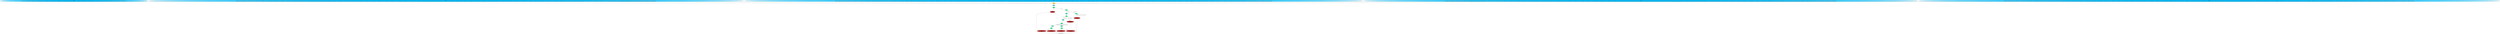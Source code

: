 strict digraph "compose( ,  )" {
	node [label="\N"];
	"529:BL"	 [ast="<pyverilog.vparser.ast.Block object at 0x7f27dd0da990>",
		fillcolor=turquoise,
		label="529:BL",
		statements="[]",
		style=filled,
		typ=Block];
	"530:IF"	 [ast="<pyverilog.vparser.ast.IfStatement object at 0x7f27dd0dac90>",
		fillcolor=springgreen,
		label="530:IF",
		statements="[]",
		style=filled,
		typ=IfStatement];
	"529:BL" -> "530:IF"	 [cond="[]",
		lineno=None];
	"533:BL"	 [ast="<pyverilog.vparser.ast.Block object at 0x7f27dd0dad10>",
		fillcolor=turquoise,
		label="533:BL",
		statements="[]",
		style=filled,
		typ=Block];
	"534:IF"	 [ast="<pyverilog.vparser.ast.IfStatement object at 0x7f27dd0bc050>",
		fillcolor=springgreen,
		label="534:IF",
		statements="[]",
		style=filled,
		typ=IfStatement];
	"533:BL" -> "534:IF"	 [cond="[]",
		lineno=None];
	"525:BL"	 [ast="<pyverilog.vparser.ast.Block object at 0x7f27dd0da650>",
		fillcolor=turquoise,
		label="525:BL",
		statements="[]",
		style=filled,
		typ=Block];
	"526:IF"	 [ast="<pyverilog.vparser.ast.IfStatement object at 0x7f27dd0da7d0>",
		fillcolor=springgreen,
		label="526:IF",
		statements="[]",
		style=filled,
		typ=IfStatement];
	"525:BL" -> "526:IF"	 [cond="[]",
		lineno=None];
	"537:NS"	 [ast="<pyverilog.vparser.ast.NonblockingSubstitution object at 0x7f27dd0bc250>",
		fillcolor=firebrick,
		label="537:NS
id_ok <= #Tp match_df_std;",
		statements="[<pyverilog.vparser.ast.NonblockingSubstitution object at 0x7f27dd0bc250>]",
		style=filled,
		typ=NonblockingSubstitution];
	"Leaf_524:AL"	 [def_var="['id_ok']",
		label="Leaf_524:AL"];
	"537:NS" -> "Leaf_524:AL"	 [cond="[]",
		lineno=None];
	"540:BL"	 [ast="<pyverilog.vparser.ast.Block object at 0x7f27dd0dacd0>",
		fillcolor=turquoise,
		label="540:BL",
		statements="[]",
		style=filled,
		typ=Block];
	"541:IF"	 [ast="<pyverilog.vparser.ast.IfStatement object at 0x7f27dd0bc550>",
		fillcolor=springgreen,
		label="541:IF",
		statements="[]",
		style=filled,
		typ=IfStatement];
	"540:BL" -> "541:IF"	 [cond="[]",
		lineno=None];
	"542:NS"	 [ast="<pyverilog.vparser.ast.NonblockingSubstitution object at 0x7f27dd0bc510>",
		fillcolor=firebrick,
		label="542:NS
id_ok <= #Tp match_sf_ext;",
		statements="[<pyverilog.vparser.ast.NonblockingSubstitution object at 0x7f27dd0bc510>]",
		style=filled,
		typ=NonblockingSubstitution];
	"541:IF" -> "542:NS"	 [cond="['ide']",
		label=ide,
		lineno=541];
	"544:NS"	 [ast="<pyverilog.vparser.ast.NonblockingSubstitution object at 0x7f27dd0bc750>",
		fillcolor=firebrick,
		label="544:NS
id_ok <= #Tp match_sf_std;",
		statements="[<pyverilog.vparser.ast.NonblockingSubstitution object at 0x7f27dd0bc750>]",
		style=filled,
		typ=NonblockingSubstitution];
	"541:IF" -> "544:NS"	 [cond="['ide']",
		label="!(ide)",
		lineno=541];
	"524:AL"	 [ast="<pyverilog.vparser.ast.Always object at 0x7f27dd0da690>",
		clk_sens=True,
		fillcolor=gold,
		label="524:AL",
		sens="['clk', 'rst']",
		statements="[]",
		style=filled,
		typ=Always,
		use_var="['go_rx_inter', 'match_sf_ext', 'extended_mode', 'match_sf_std', 'acceptance_filter_mode', 'reset_mode', 'go_error_frame', 'match_\
df_ext', 'match_df_std', 'go_rx_crc_lim', 'rst', 'ide', 'match']"];
	"524:AL" -> "525:BL"	 [cond="[]",
		lineno=None];
	"551:NS"	 [ast="<pyverilog.vparser.ast.NonblockingSubstitution object at 0x7f27dd0bcbd0>",
		fillcolor=firebrick,
		label="551:NS
id_ok <= #Tp 1'b0;",
		statements="[<pyverilog.vparser.ast.NonblockingSubstitution object at 0x7f27dd0bcbd0>]",
		style=filled,
		typ=NonblockingSubstitution];
	"551:NS" -> "Leaf_524:AL"	 [cond="[]",
		lineno=None];
	"353:AS"	 [ast="<pyverilog.vparser.ast.Assign object at 0x7f27dd0ae550>",
		def_var="['match']",
		fillcolor=deepskyblue,
		label="353:AS
match = ((id[3] == acceptance_code_0[0]) | acceptance_mask_0[0]) & ((id[4] == acceptance_code_0[1]) | acceptance_mask_0[1]) & ((\
id[5] == acceptance_code_0[2]) | acceptance_mask_0[2]) & ((id[6] == acceptance_code_0[3]) | acceptance_mask_0[3]) & ((id[7] == acceptance_\
code_0[4]) | acceptance_mask_0[4]) & ((id[8] == acceptance_code_0[5]) | acceptance_mask_0[5]) & ((id[9] == acceptance_code_0[6]) | \
acceptance_mask_0[6]) & ((id[10] == acceptance_code_0[7]) | acceptance_mask_0[7]);",
		statements="[]",
		style=filled,
		typ=Assign,
		use_var="['id', 'acceptance_code_0', 'acceptance_mask_0', 'id', 'acceptance_code_0', 'acceptance_mask_0', 'id', 'acceptance_code_0', 'acceptance_\
mask_0', 'id', 'acceptance_code_0', 'acceptance_mask_0', 'id', 'acceptance_code_0', 'acceptance_mask_0', 'id', 'acceptance_code_\
0', 'acceptance_mask_0', 'id', 'acceptance_code_0', 'acceptance_mask_0', 'id', 'acceptance_code_0', 'acceptance_mask_0']"];
	"353:AS" -> "524:AL";
	"532:IF"	 [ast="<pyverilog.vparser.ast.IfStatement object at 0x7f27dd0bc0d0>",
		fillcolor=springgreen,
		label="532:IF",
		statements="[]",
		style=filled,
		typ=IfStatement];
	"532:IF" -> "533:BL"	 [cond="['acceptance_filter_mode']",
		label="(~acceptance_filter_mode)",
		lineno=532];
	"532:IF" -> "540:BL"	 [cond="['acceptance_filter_mode']",
		label="!((~acceptance_filter_mode))",
		lineno=532];
	"527:NS"	 [ast="<pyverilog.vparser.ast.NonblockingSubstitution object at 0x7f27dd0da810>",
		fillcolor=firebrick,
		label="527:NS
id_ok <= 1'b0;",
		statements="[<pyverilog.vparser.ast.NonblockingSubstitution object at 0x7f27dd0da810>]",
		style=filled,
		typ=NonblockingSubstitution];
	"527:NS" -> "Leaf_524:AL"	 [cond="[]",
		lineno=None];
	"482:AS"	 [ast="<pyverilog.vparser.ast.Assign object at 0x7f27dd0c7a50>",
		def_var="['match_df_ext']",
		fillcolor=deepskyblue,
		label="482:AS
match_df_ext = ((id[21] == acceptance_code_0[0]) | acceptance_mask_0[0]) & ((id[22] == acceptance_code_0[1]) | acceptance_\
mask_0[1]) & ((id[23] == acceptance_code_0[2]) | acceptance_mask_0[2]) & ((id[24] == acceptance_code_0[3]) | acceptance_mask_0[3]) & ((\
id[25] == acceptance_code_0[4]) | acceptance_mask_0[4]) & ((id[26] == acceptance_code_0[5]) | acceptance_mask_0[5]) & ((id[27] == \
acceptance_code_0[6]) | acceptance_mask_0[6]) & ((id[28] == acceptance_code_0[7]) | acceptance_mask_0[7]) & ((id[13] == acceptance_\
code_1[0]) | acceptance_mask_1[0]) & ((id[14] == acceptance_code_1[1]) | acceptance_mask_1[1]) & ((id[15] == acceptance_code_1[2]) | \
acceptance_mask_1[2]) & ((id[16] == acceptance_code_1[3]) | acceptance_mask_1[3]) & ((id[17] == acceptance_code_1[4]) | acceptance_\
mask_1[4]) & ((id[18] == acceptance_code_1[5]) | acceptance_mask_1[5]) & ((id[19] == acceptance_code_1[6]) | acceptance_mask_1[6]) & ((\
id[20] == acceptance_code_1[7]) | acceptance_mask_1[7]) | ((id[21] == acceptance_code_2[0]) | acceptance_mask_2[0]) & ((id[22] == \
acceptance_code_2[1]) | acceptance_mask_2[1]) & ((id[23] == acceptance_code_2[2]) | acceptance_mask_2[2]) & ((id[24] == acceptance_\
code_2[3]) | acceptance_mask_2[3]) & ((id[25] == acceptance_code_2[4]) | acceptance_mask_2[4]) & ((id[26] == acceptance_code_2[5]) | \
acceptance_mask_2[5]) & ((id[27] == acceptance_code_2[6]) | acceptance_mask_2[6]) & ((id[28] == acceptance_code_2[7]) | acceptance_\
mask_2[7]) & ((id[13] == acceptance_code_3[0]) | acceptance_mask_3[0]) & ((id[14] == acceptance_code_3[1]) | acceptance_mask_3[1]) & ((\
id[15] == acceptance_code_3[2]) | acceptance_mask_3[2]) & ((id[16] == acceptance_code_3[3]) | acceptance_mask_3[3]) & ((id[17] == \
acceptance_code_3[4]) | acceptance_mask_3[4]) & ((id[18] == acceptance_code_3[5]) | acceptance_mask_3[5]) & ((id[19] == acceptance_\
code_3[6]) | acceptance_mask_3[6]) & ((id[20] == acceptance_code_3[7]) | acceptance_mask_3[7]);",
		statements="[]",
		style=filled,
		typ=Assign,
		use_var="['id', 'acceptance_code_0', 'acceptance_mask_0', 'id', 'acceptance_code_0', 'acceptance_mask_0', 'id', 'acceptance_code_0', 'acceptance_\
mask_0', 'id', 'acceptance_code_0', 'acceptance_mask_0', 'id', 'acceptance_code_0', 'acceptance_mask_0', 'id', 'acceptance_code_\
0', 'acceptance_mask_0', 'id', 'acceptance_code_0', 'acceptance_mask_0', 'id', 'acceptance_code_0', 'acceptance_mask_0', 'id', '\
acceptance_code_1', 'acceptance_mask_1', 'id', 'acceptance_code_1', 'acceptance_mask_1', 'id', 'acceptance_code_1', 'acceptance_\
mask_1', 'id', 'acceptance_code_1', 'acceptance_mask_1', 'id', 'acceptance_code_1', 'acceptance_mask_1', 'id', 'acceptance_code_\
1', 'acceptance_mask_1', 'id', 'acceptance_code_1', 'acceptance_mask_1', 'id', 'acceptance_code_1', 'acceptance_mask_1', 'id', '\
acceptance_code_2', 'acceptance_mask_2', 'id', 'acceptance_code_2', 'acceptance_mask_2', 'id', 'acceptance_code_2', 'acceptance_\
mask_2', 'id', 'acceptance_code_2', 'acceptance_mask_2', 'id', 'acceptance_code_2', 'acceptance_mask_2', 'id', 'acceptance_code_\
2', 'acceptance_mask_2', 'id', 'acceptance_code_2', 'acceptance_mask_2', 'id', 'acceptance_code_2', 'acceptance_mask_2', 'id', '\
acceptance_code_3', 'acceptance_mask_3', 'id', 'acceptance_code_3', 'acceptance_mask_3', 'id', 'acceptance_code_3', 'acceptance_\
mask_3', 'id', 'acceptance_code_3', 'acceptance_mask_3', 'id', 'acceptance_code_3', 'acceptance_mask_3', 'id', 'acceptance_code_\
3', 'acceptance_mask_3', 'id', 'acceptance_code_3', 'acceptance_mask_3', 'id', 'acceptance_code_3', 'acceptance_mask_3']"];
	"482:AS" -> "524:AL";
	"535:NS"	 [ast="<pyverilog.vparser.ast.NonblockingSubstitution object at 0x7f27dd0dafd0>",
		fillcolor=firebrick,
		label="535:NS
id_ok <= #Tp match_df_ext;",
		statements="[<pyverilog.vparser.ast.NonblockingSubstitution object at 0x7f27dd0dafd0>]",
		style=filled,
		typ=NonblockingSubstitution];
	"535:NS" -> "Leaf_524:AL"	 [cond="[]",
		lineno=None];
	"439:AS"	 [ast="<pyverilog.vparser.ast.Assign object at 0x7f27dd365650>",
		def_var="['match_df_std']",
		fillcolor=deepskyblue,
		label="439:AS
match_df_std = ((id[3] == acceptance_code_0[0]) | acceptance_mask_0[0]) & ((id[4] == acceptance_code_0[1]) | acceptance_mask_\
0[1]) & ((id[5] == acceptance_code_0[2]) | acceptance_mask_0[2]) & ((id[6] == acceptance_code_0[3]) | acceptance_mask_0[3]) & ((\
id[7] == acceptance_code_0[4]) | acceptance_mask_0[4]) & ((id[8] == acceptance_code_0[5]) | acceptance_mask_0[5]) & ((id[9] == acceptance_\
code_0[6]) | acceptance_mask_0[6]) & ((id[10] == acceptance_code_0[7]) | acceptance_mask_0[7]) & ((rtr1 == acceptance_code_1[4]) | \
acceptance_mask_1[4]) & ((id[0] == acceptance_code_1[5]) | acceptance_mask_1[5]) & ((id[1] == acceptance_code_1[6]) | acceptance_\
mask_1[6]) & ((id[2] == acceptance_code_1[7]) | acceptance_mask_1[7]) & ((data0[0] == acceptance_code_3[0]) | acceptance_mask_3[\
0] | no_byte0) & ((data0[1] == acceptance_code_3[1]) | acceptance_mask_3[1] | no_byte0) & ((data0[2] == acceptance_code_3[2]) | \
acceptance_mask_3[2] | no_byte0) & ((data0[3] == acceptance_code_3[3]) | acceptance_mask_3[3] | no_byte0) & ((data0[4] == acceptance_\
code_1[0]) | acceptance_mask_1[0] | no_byte0) & ((data0[5] == acceptance_code_1[1]) | acceptance_mask_1[1] | no_byte0) & ((data0[\
6] == acceptance_code_1[2]) | acceptance_mask_1[2] | no_byte0) & ((data0[7] == acceptance_code_1[3]) | acceptance_mask_1[3] | no_\
byte0) | ((id[3] == acceptance_code_2[0]) | acceptance_mask_2[0]) & ((id[4] == acceptance_code_2[1]) | acceptance_mask_2[1]) & ((\
id[5] == acceptance_code_2[2]) | acceptance_mask_2[2]) & ((id[6] == acceptance_code_2[3]) | acceptance_mask_2[3]) & ((id[7] == acceptance_\
code_2[4]) | acceptance_mask_2[4]) & ((id[8] == acceptance_code_2[5]) | acceptance_mask_2[5]) & ((id[9] == acceptance_code_2[6]) | \
acceptance_mask_2[6]) & ((id[10] == acceptance_code_2[7]) | acceptance_mask_2[7]) & ((rtr1 == acceptance_code_3[4]) | acceptance_\
mask_3[4]) & ((id[0] == acceptance_code_3[5]) | acceptance_mask_3[5]) & ((id[1] == acceptance_code_3[6]) | acceptance_mask_3[6]) & ((\
id[2] == acceptance_code_3[7]) | acceptance_mask_3[7]);",
		statements="[]",
		style=filled,
		typ=Assign,
		use_var="['id', 'acceptance_code_0', 'acceptance_mask_0', 'id', 'acceptance_code_0', 'acceptance_mask_0', 'id', 'acceptance_code_0', 'acceptance_\
mask_0', 'id', 'acceptance_code_0', 'acceptance_mask_0', 'id', 'acceptance_code_0', 'acceptance_mask_0', 'id', 'acceptance_code_\
0', 'acceptance_mask_0', 'id', 'acceptance_code_0', 'acceptance_mask_0', 'id', 'acceptance_code_0', 'acceptance_mask_0', 'rtr1', '\
acceptance_code_1', 'acceptance_mask_1', 'id', 'acceptance_code_1', 'acceptance_mask_1', 'id', 'acceptance_code_1', 'acceptance_\
mask_1', 'id', 'acceptance_code_1', 'acceptance_mask_1', 'data0', 'acceptance_code_3', 'acceptance_mask_3', 'no_byte0', 'data0', '\
acceptance_code_3', 'acceptance_mask_3', 'no_byte0', 'data0', 'acceptance_code_3', 'acceptance_mask_3', 'no_byte0', 'data0', 'acceptance_\
code_3', 'acceptance_mask_3', 'no_byte0', 'data0', 'acceptance_code_1', 'acceptance_mask_1', 'no_byte0', 'data0', 'acceptance_code_\
1', 'acceptance_mask_1', 'no_byte0', 'data0', 'acceptance_code_1', 'acceptance_mask_1', 'no_byte0', 'data0', 'acceptance_code_1', '\
acceptance_mask_1', 'no_byte0', 'id', 'acceptance_code_2', 'acceptance_mask_2', 'id', 'acceptance_code_2', 'acceptance_mask_2', '\
id', 'acceptance_code_2', 'acceptance_mask_2', 'id', 'acceptance_code_2', 'acceptance_mask_2', 'id', 'acceptance_code_2', 'acceptance_\
mask_2', 'id', 'acceptance_code_2', 'acceptance_mask_2', 'id', 'acceptance_code_2', 'acceptance_mask_2', 'id', 'acceptance_code_\
2', 'acceptance_mask_2', 'rtr1', 'acceptance_code_3', 'acceptance_mask_3', 'id', 'acceptance_code_3', 'acceptance_mask_3', 'id', '\
acceptance_code_3', 'acceptance_mask_3', 'id', 'acceptance_code_3', 'acceptance_mask_3']"];
	"439:AS" -> "524:AL";
	"531:BL"	 [ast="<pyverilog.vparser.ast.Block object at 0x7f27dd0dab10>",
		fillcolor=turquoise,
		label="531:BL",
		statements="[]",
		style=filled,
		typ=Block];
	"531:BL" -> "532:IF"	 [cond="[]",
		lineno=None];
	"528:IF"	 [ast="<pyverilog.vparser.ast.IfStatement object at 0x7f27dd0daad0>",
		fillcolor=springgreen,
		label="528:IF",
		statements="[]",
		style=filled,
		typ=IfStatement];
	"528:IF" -> "529:BL"	 [cond="['go_rx_crc_lim']",
		label=go_rx_crc_lim,
		lineno=528];
	"550:IF"	 [ast="<pyverilog.vparser.ast.IfStatement object at 0x7f27dd0bc990>",
		fillcolor=springgreen,
		label="550:IF",
		statements="[]",
		style=filled,
		typ=IfStatement];
	"528:IF" -> "550:IF"	 [cond="['go_rx_crc_lim']",
		label="!(go_rx_crc_lim)",
		lineno=528];
	"526:IF" -> "527:NS"	 [cond="['rst']",
		label=rst,
		lineno=526];
	"526:IF" -> "528:IF"	 [cond="['rst']",
		label="!(rst)",
		lineno=526];
	"401:AS"	 [ast="<pyverilog.vparser.ast.Assign object at 0x7f27dd359c90>",
		def_var="['match_sf_ext']",
		fillcolor=deepskyblue,
		label="401:AS
match_sf_ext = ((id[21] == acceptance_code_0[0]) | acceptance_mask_0[0]) & ((id[22] == acceptance_code_0[1]) | acceptance_\
mask_0[1]) & ((id[23] == acceptance_code_0[2]) | acceptance_mask_0[2]) & ((id[24] == acceptance_code_0[3]) | acceptance_mask_0[3]) & ((\
id[25] == acceptance_code_0[4]) | acceptance_mask_0[4]) & ((id[26] == acceptance_code_0[5]) | acceptance_mask_0[5]) & ((id[27] == \
acceptance_code_0[6]) | acceptance_mask_0[6]) & ((id[28] == acceptance_code_0[7]) | acceptance_mask_0[7]) & ((id[13] == acceptance_\
code_1[0]) | acceptance_mask_1[0]) & ((id[14] == acceptance_code_1[1]) | acceptance_mask_1[1]) & ((id[15] == acceptance_code_1[2]) | \
acceptance_mask_1[2]) & ((id[16] == acceptance_code_1[3]) | acceptance_mask_1[3]) & ((id[17] == acceptance_code_1[4]) | acceptance_\
mask_1[4]) & ((id[18] == acceptance_code_1[5]) | acceptance_mask_1[5]) & ((id[19] == acceptance_code_1[6]) | acceptance_mask_1[6]) & ((\
id[20] == acceptance_code_1[7]) | acceptance_mask_1[7]) & ((id[5] == acceptance_code_2[0]) | acceptance_mask_2[0]) & ((id[6] == \
acceptance_code_2[1]) | acceptance_mask_2[1]) & ((id[7] == acceptance_code_2[2]) | acceptance_mask_2[2]) & ((id[8] == acceptance_\
code_2[3]) | acceptance_mask_2[3]) & ((id[9] == acceptance_code_2[4]) | acceptance_mask_2[4]) & ((id[10] == acceptance_code_2[5]) | \
acceptance_mask_2[5]) & ((id[11] == acceptance_code_2[6]) | acceptance_mask_2[6]) & ((id[12] == acceptance_code_2[7]) | acceptance_\
mask_2[7]) & ((rtr2 == acceptance_code_3[2]) | acceptance_mask_3[2]) & ((id[0] == acceptance_code_3[3]) | acceptance_mask_3[3]) & ((\
id[1] == acceptance_code_3[4]) | acceptance_mask_3[4]) & ((id[2] == acceptance_code_3[5]) | acceptance_mask_3[5]) & ((id[3] == acceptance_\
code_3[6]) | acceptance_mask_3[6]) & ((id[4] == acceptance_code_3[7]) | acceptance_mask_3[7]);",
		statements="[]",
		style=filled,
		typ=Assign,
		use_var="['id', 'acceptance_code_0', 'acceptance_mask_0', 'id', 'acceptance_code_0', 'acceptance_mask_0', 'id', 'acceptance_code_0', 'acceptance_\
mask_0', 'id', 'acceptance_code_0', 'acceptance_mask_0', 'id', 'acceptance_code_0', 'acceptance_mask_0', 'id', 'acceptance_code_\
0', 'acceptance_mask_0', 'id', 'acceptance_code_0', 'acceptance_mask_0', 'id', 'acceptance_code_0', 'acceptance_mask_0', 'id', '\
acceptance_code_1', 'acceptance_mask_1', 'id', 'acceptance_code_1', 'acceptance_mask_1', 'id', 'acceptance_code_1', 'acceptance_\
mask_1', 'id', 'acceptance_code_1', 'acceptance_mask_1', 'id', 'acceptance_code_1', 'acceptance_mask_1', 'id', 'acceptance_code_\
1', 'acceptance_mask_1', 'id', 'acceptance_code_1', 'acceptance_mask_1', 'id', 'acceptance_code_1', 'acceptance_mask_1', 'id', '\
acceptance_code_2', 'acceptance_mask_2', 'id', 'acceptance_code_2', 'acceptance_mask_2', 'id', 'acceptance_code_2', 'acceptance_\
mask_2', 'id', 'acceptance_code_2', 'acceptance_mask_2', 'id', 'acceptance_code_2', 'acceptance_mask_2', 'id', 'acceptance_code_\
2', 'acceptance_mask_2', 'id', 'acceptance_code_2', 'acceptance_mask_2', 'id', 'acceptance_code_2', 'acceptance_mask_2', 'rtr2', '\
acceptance_code_3', 'acceptance_mask_3', 'id', 'acceptance_code_3', 'acceptance_mask_3', 'id', 'acceptance_code_3', 'acceptance_\
mask_3', 'id', 'acceptance_code_3', 'acceptance_mask_3', 'id', 'acceptance_code_3', 'acceptance_mask_3', 'id', 'acceptance_code_\
3', 'acceptance_mask_3']"];
	"401:AS" -> "524:AL";
	"542:NS" -> "Leaf_524:AL"	 [cond="[]",
		lineno=None];
	"548:NS"	 [ast="<pyverilog.vparser.ast.NonblockingSubstitution object at 0x7f27dd0bc7d0>",
		fillcolor=firebrick,
		label="548:NS
id_ok <= #Tp match;",
		statements="[<pyverilog.vparser.ast.NonblockingSubstitution object at 0x7f27dd0bc7d0>]",
		style=filled,
		typ=NonblockingSubstitution];
	"548:NS" -> "Leaf_524:AL"	 [cond="[]",
		lineno=None];
	"534:IF" -> "537:NS"	 [cond="['ide']",
		label="!(ide)",
		lineno=534];
	"534:IF" -> "535:NS"	 [cond="['ide']",
		label=ide,
		lineno=534];
	"550:IF" -> "551:NS"	 [cond="['reset_mode', 'go_rx_inter', 'go_error_frame']",
		label="(reset_mode | go_rx_inter | go_error_frame)",
		lineno=550];
	"365:AS"	 [ast="<pyverilog.vparser.ast.Assign object at 0x7f27dd48bd10>",
		def_var="['match_sf_std']",
		fillcolor=deepskyblue,
		label="365:AS
match_sf_std = ((id[3] == acceptance_code_0[0]) | acceptance_mask_0[0]) & ((id[4] == acceptance_code_0[1]) | acceptance_mask_\
0[1]) & ((id[5] == acceptance_code_0[2]) | acceptance_mask_0[2]) & ((id[6] == acceptance_code_0[3]) | acceptance_mask_0[3]) & ((\
id[7] == acceptance_code_0[4]) | acceptance_mask_0[4]) & ((id[8] == acceptance_code_0[5]) | acceptance_mask_0[5]) & ((id[9] == acceptance_\
code_0[6]) | acceptance_mask_0[6]) & ((id[10] == acceptance_code_0[7]) | acceptance_mask_0[7]) & ((rtr1 == acceptance_code_1[4]) | \
acceptance_mask_1[4]) & ((id[0] == acceptance_code_1[5]) | acceptance_mask_1[5]) & ((id[1] == acceptance_code_1[6]) | acceptance_\
mask_1[6]) & ((id[2] == acceptance_code_1[7]) | acceptance_mask_1[7]) & ((data0[0] == acceptance_code_2[0]) | acceptance_mask_2[\
0] | no_byte0) & ((data0[1] == acceptance_code_2[1]) | acceptance_mask_2[1] | no_byte0) & ((data0[2] == acceptance_code_2[2]) | \
acceptance_mask_2[2] | no_byte0) & ((data0[3] == acceptance_code_2[3]) | acceptance_mask_2[3] | no_byte0) & ((data0[4] == acceptance_\
code_2[4]) | acceptance_mask_2[4] | no_byte0) & ((data0[5] == acceptance_code_2[5]) | acceptance_mask_2[5] | no_byte0) & ((data0[\
6] == acceptance_code_2[6]) | acceptance_mask_2[6] | no_byte0) & ((data0[7] == acceptance_code_2[7]) | acceptance_mask_2[7] | no_\
byte0) & ((data1[0] == acceptance_code_3[0]) | acceptance_mask_3[0] | no_byte1) & ((data1[1] == acceptance_code_3[1]) | acceptance_\
mask_3[1] | no_byte1) & ((data1[2] == acceptance_code_3[2]) | acceptance_mask_3[2] | no_byte1) & ((data1[3] == acceptance_code_3[\
3]) | acceptance_mask_3[3] | no_byte1) & ((data1[4] == acceptance_code_3[4]) | acceptance_mask_3[4] | no_byte1) & ((data1[5] == \
acceptance_code_3[5]) | acceptance_mask_3[5] | no_byte1) & ((data1[6] == acceptance_code_3[6]) | acceptance_mask_3[6] | no_byte1) & ((\
data1[7] == acceptance_code_3[7]) | acceptance_mask_3[7] | no_byte1);",
		statements="[]",
		style=filled,
		typ=Assign,
		use_var="['id', 'acceptance_code_0', 'acceptance_mask_0', 'id', 'acceptance_code_0', 'acceptance_mask_0', 'id', 'acceptance_code_0', 'acceptance_\
mask_0', 'id', 'acceptance_code_0', 'acceptance_mask_0', 'id', 'acceptance_code_0', 'acceptance_mask_0', 'id', 'acceptance_code_\
0', 'acceptance_mask_0', 'id', 'acceptance_code_0', 'acceptance_mask_0', 'id', 'acceptance_code_0', 'acceptance_mask_0', 'rtr1', '\
acceptance_code_1', 'acceptance_mask_1', 'id', 'acceptance_code_1', 'acceptance_mask_1', 'id', 'acceptance_code_1', 'acceptance_\
mask_1', 'id', 'acceptance_code_1', 'acceptance_mask_1', 'data0', 'acceptance_code_2', 'acceptance_mask_2', 'no_byte0', 'data0', '\
acceptance_code_2', 'acceptance_mask_2', 'no_byte0', 'data0', 'acceptance_code_2', 'acceptance_mask_2', 'no_byte0', 'data0', 'acceptance_\
code_2', 'acceptance_mask_2', 'no_byte0', 'data0', 'acceptance_code_2', 'acceptance_mask_2', 'no_byte0', 'data0', 'acceptance_code_\
2', 'acceptance_mask_2', 'no_byte0', 'data0', 'acceptance_code_2', 'acceptance_mask_2', 'no_byte0', 'data0', 'acceptance_code_2', '\
acceptance_mask_2', 'no_byte0', 'data1', 'acceptance_code_3', 'acceptance_mask_3', 'no_byte1', 'data1', 'acceptance_code_3', 'acceptance_\
mask_3', 'no_byte1', 'data1', 'acceptance_code_3', 'acceptance_mask_3', 'no_byte1', 'data1', 'acceptance_code_3', 'acceptance_mask_\
3', 'no_byte1', 'data1', 'acceptance_code_3', 'acceptance_mask_3', 'no_byte1', 'data1', 'acceptance_code_3', 'acceptance_mask_3', '\
no_byte1', 'data1', 'acceptance_code_3', 'acceptance_mask_3', 'no_byte1', 'data1', 'acceptance_code_3', 'acceptance_mask_3', 'no_\
byte1']"];
	"365:AS" -> "524:AL";
	"530:IF" -> "531:BL"	 [cond="['extended_mode']",
		label=extended_mode,
		lineno=530];
	"530:IF" -> "548:NS"	 [cond="['extended_mode']",
		label="!(extended_mode)",
		lineno=530];
	"544:NS" -> "Leaf_524:AL"	 [cond="[]",
		lineno=None];
}
